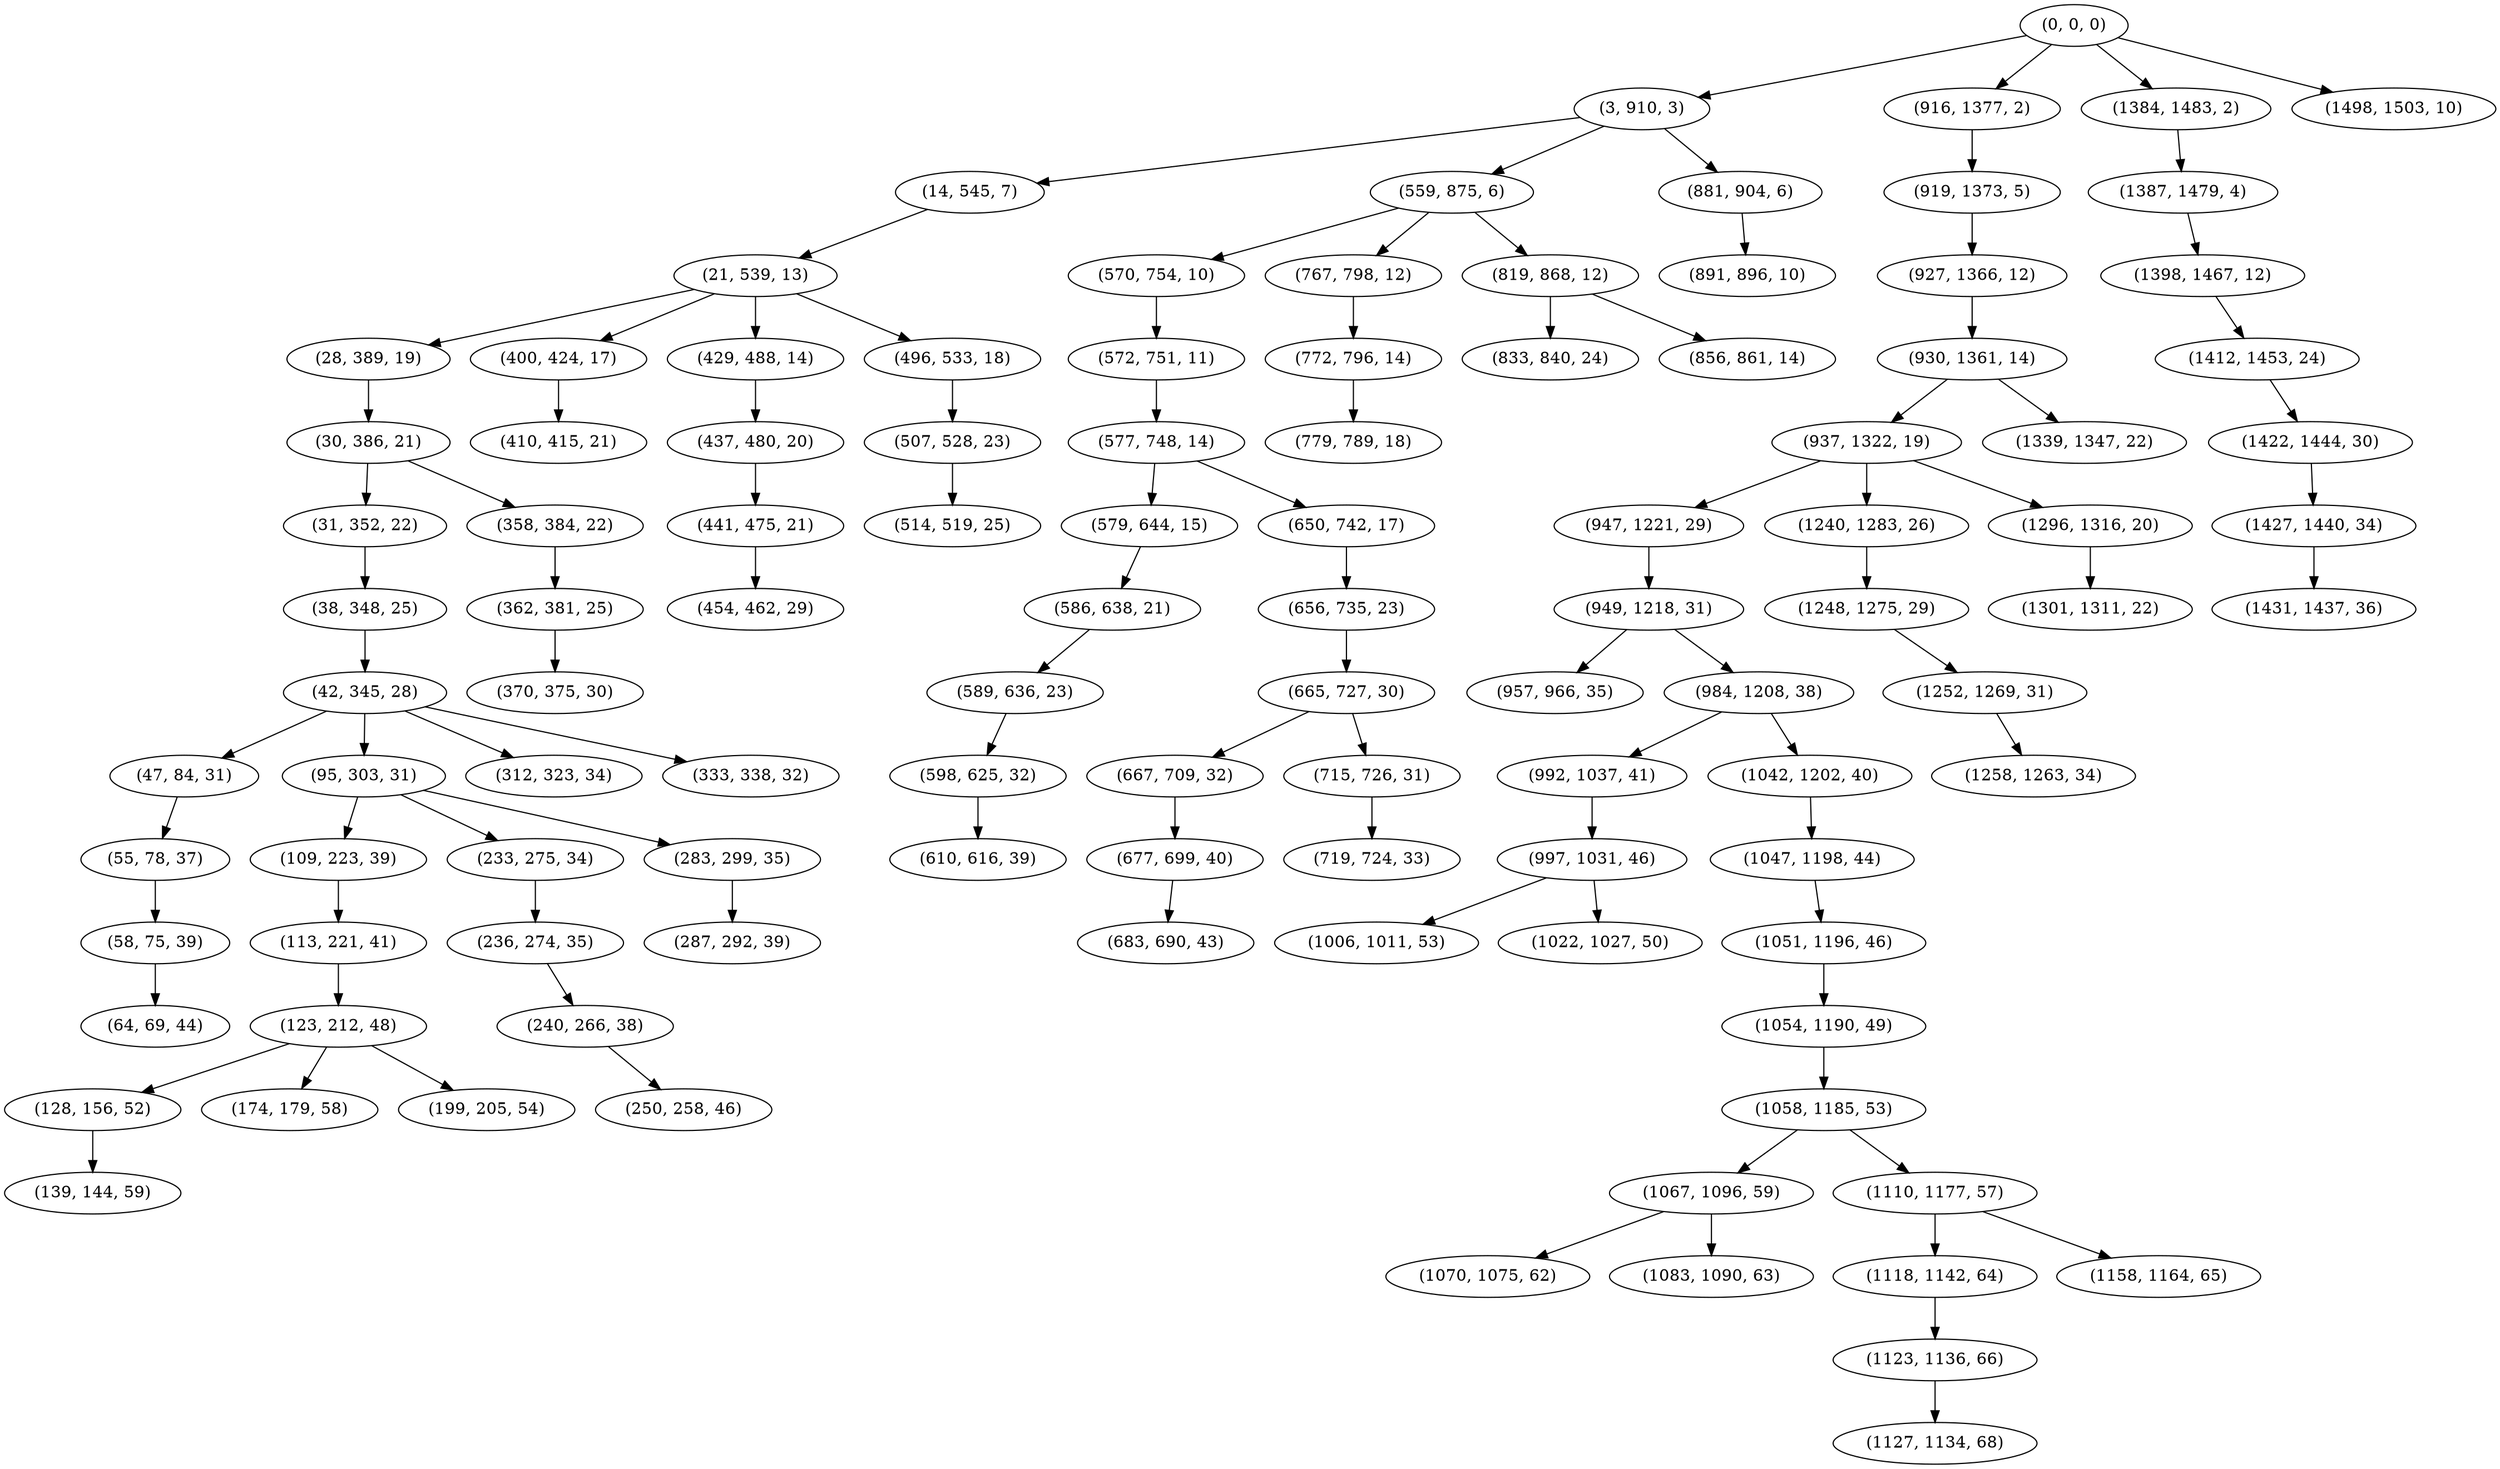 digraph tree {
    "(0, 0, 0)";
    "(3, 910, 3)";
    "(14, 545, 7)";
    "(21, 539, 13)";
    "(28, 389, 19)";
    "(30, 386, 21)";
    "(31, 352, 22)";
    "(38, 348, 25)";
    "(42, 345, 28)";
    "(47, 84, 31)";
    "(55, 78, 37)";
    "(58, 75, 39)";
    "(64, 69, 44)";
    "(95, 303, 31)";
    "(109, 223, 39)";
    "(113, 221, 41)";
    "(123, 212, 48)";
    "(128, 156, 52)";
    "(139, 144, 59)";
    "(174, 179, 58)";
    "(199, 205, 54)";
    "(233, 275, 34)";
    "(236, 274, 35)";
    "(240, 266, 38)";
    "(250, 258, 46)";
    "(283, 299, 35)";
    "(287, 292, 39)";
    "(312, 323, 34)";
    "(333, 338, 32)";
    "(358, 384, 22)";
    "(362, 381, 25)";
    "(370, 375, 30)";
    "(400, 424, 17)";
    "(410, 415, 21)";
    "(429, 488, 14)";
    "(437, 480, 20)";
    "(441, 475, 21)";
    "(454, 462, 29)";
    "(496, 533, 18)";
    "(507, 528, 23)";
    "(514, 519, 25)";
    "(559, 875, 6)";
    "(570, 754, 10)";
    "(572, 751, 11)";
    "(577, 748, 14)";
    "(579, 644, 15)";
    "(586, 638, 21)";
    "(589, 636, 23)";
    "(598, 625, 32)";
    "(610, 616, 39)";
    "(650, 742, 17)";
    "(656, 735, 23)";
    "(665, 727, 30)";
    "(667, 709, 32)";
    "(677, 699, 40)";
    "(683, 690, 43)";
    "(715, 726, 31)";
    "(719, 724, 33)";
    "(767, 798, 12)";
    "(772, 796, 14)";
    "(779, 789, 18)";
    "(819, 868, 12)";
    "(833, 840, 24)";
    "(856, 861, 14)";
    "(881, 904, 6)";
    "(891, 896, 10)";
    "(916, 1377, 2)";
    "(919, 1373, 5)";
    "(927, 1366, 12)";
    "(930, 1361, 14)";
    "(937, 1322, 19)";
    "(947, 1221, 29)";
    "(949, 1218, 31)";
    "(957, 966, 35)";
    "(984, 1208, 38)";
    "(992, 1037, 41)";
    "(997, 1031, 46)";
    "(1006, 1011, 53)";
    "(1022, 1027, 50)";
    "(1042, 1202, 40)";
    "(1047, 1198, 44)";
    "(1051, 1196, 46)";
    "(1054, 1190, 49)";
    "(1058, 1185, 53)";
    "(1067, 1096, 59)";
    "(1070, 1075, 62)";
    "(1083, 1090, 63)";
    "(1110, 1177, 57)";
    "(1118, 1142, 64)";
    "(1123, 1136, 66)";
    "(1127, 1134, 68)";
    "(1158, 1164, 65)";
    "(1240, 1283, 26)";
    "(1248, 1275, 29)";
    "(1252, 1269, 31)";
    "(1258, 1263, 34)";
    "(1296, 1316, 20)";
    "(1301, 1311, 22)";
    "(1339, 1347, 22)";
    "(1384, 1483, 2)";
    "(1387, 1479, 4)";
    "(1398, 1467, 12)";
    "(1412, 1453, 24)";
    "(1422, 1444, 30)";
    "(1427, 1440, 34)";
    "(1431, 1437, 36)";
    "(1498, 1503, 10)";
    "(0, 0, 0)" -> "(3, 910, 3)";
    "(0, 0, 0)" -> "(916, 1377, 2)";
    "(0, 0, 0)" -> "(1384, 1483, 2)";
    "(0, 0, 0)" -> "(1498, 1503, 10)";
    "(3, 910, 3)" -> "(14, 545, 7)";
    "(3, 910, 3)" -> "(559, 875, 6)";
    "(3, 910, 3)" -> "(881, 904, 6)";
    "(14, 545, 7)" -> "(21, 539, 13)";
    "(21, 539, 13)" -> "(28, 389, 19)";
    "(21, 539, 13)" -> "(400, 424, 17)";
    "(21, 539, 13)" -> "(429, 488, 14)";
    "(21, 539, 13)" -> "(496, 533, 18)";
    "(28, 389, 19)" -> "(30, 386, 21)";
    "(30, 386, 21)" -> "(31, 352, 22)";
    "(30, 386, 21)" -> "(358, 384, 22)";
    "(31, 352, 22)" -> "(38, 348, 25)";
    "(38, 348, 25)" -> "(42, 345, 28)";
    "(42, 345, 28)" -> "(47, 84, 31)";
    "(42, 345, 28)" -> "(95, 303, 31)";
    "(42, 345, 28)" -> "(312, 323, 34)";
    "(42, 345, 28)" -> "(333, 338, 32)";
    "(47, 84, 31)" -> "(55, 78, 37)";
    "(55, 78, 37)" -> "(58, 75, 39)";
    "(58, 75, 39)" -> "(64, 69, 44)";
    "(95, 303, 31)" -> "(109, 223, 39)";
    "(95, 303, 31)" -> "(233, 275, 34)";
    "(95, 303, 31)" -> "(283, 299, 35)";
    "(109, 223, 39)" -> "(113, 221, 41)";
    "(113, 221, 41)" -> "(123, 212, 48)";
    "(123, 212, 48)" -> "(128, 156, 52)";
    "(123, 212, 48)" -> "(174, 179, 58)";
    "(123, 212, 48)" -> "(199, 205, 54)";
    "(128, 156, 52)" -> "(139, 144, 59)";
    "(233, 275, 34)" -> "(236, 274, 35)";
    "(236, 274, 35)" -> "(240, 266, 38)";
    "(240, 266, 38)" -> "(250, 258, 46)";
    "(283, 299, 35)" -> "(287, 292, 39)";
    "(358, 384, 22)" -> "(362, 381, 25)";
    "(362, 381, 25)" -> "(370, 375, 30)";
    "(400, 424, 17)" -> "(410, 415, 21)";
    "(429, 488, 14)" -> "(437, 480, 20)";
    "(437, 480, 20)" -> "(441, 475, 21)";
    "(441, 475, 21)" -> "(454, 462, 29)";
    "(496, 533, 18)" -> "(507, 528, 23)";
    "(507, 528, 23)" -> "(514, 519, 25)";
    "(559, 875, 6)" -> "(570, 754, 10)";
    "(559, 875, 6)" -> "(767, 798, 12)";
    "(559, 875, 6)" -> "(819, 868, 12)";
    "(570, 754, 10)" -> "(572, 751, 11)";
    "(572, 751, 11)" -> "(577, 748, 14)";
    "(577, 748, 14)" -> "(579, 644, 15)";
    "(577, 748, 14)" -> "(650, 742, 17)";
    "(579, 644, 15)" -> "(586, 638, 21)";
    "(586, 638, 21)" -> "(589, 636, 23)";
    "(589, 636, 23)" -> "(598, 625, 32)";
    "(598, 625, 32)" -> "(610, 616, 39)";
    "(650, 742, 17)" -> "(656, 735, 23)";
    "(656, 735, 23)" -> "(665, 727, 30)";
    "(665, 727, 30)" -> "(667, 709, 32)";
    "(665, 727, 30)" -> "(715, 726, 31)";
    "(667, 709, 32)" -> "(677, 699, 40)";
    "(677, 699, 40)" -> "(683, 690, 43)";
    "(715, 726, 31)" -> "(719, 724, 33)";
    "(767, 798, 12)" -> "(772, 796, 14)";
    "(772, 796, 14)" -> "(779, 789, 18)";
    "(819, 868, 12)" -> "(833, 840, 24)";
    "(819, 868, 12)" -> "(856, 861, 14)";
    "(881, 904, 6)" -> "(891, 896, 10)";
    "(916, 1377, 2)" -> "(919, 1373, 5)";
    "(919, 1373, 5)" -> "(927, 1366, 12)";
    "(927, 1366, 12)" -> "(930, 1361, 14)";
    "(930, 1361, 14)" -> "(937, 1322, 19)";
    "(930, 1361, 14)" -> "(1339, 1347, 22)";
    "(937, 1322, 19)" -> "(947, 1221, 29)";
    "(937, 1322, 19)" -> "(1240, 1283, 26)";
    "(937, 1322, 19)" -> "(1296, 1316, 20)";
    "(947, 1221, 29)" -> "(949, 1218, 31)";
    "(949, 1218, 31)" -> "(957, 966, 35)";
    "(949, 1218, 31)" -> "(984, 1208, 38)";
    "(984, 1208, 38)" -> "(992, 1037, 41)";
    "(984, 1208, 38)" -> "(1042, 1202, 40)";
    "(992, 1037, 41)" -> "(997, 1031, 46)";
    "(997, 1031, 46)" -> "(1006, 1011, 53)";
    "(997, 1031, 46)" -> "(1022, 1027, 50)";
    "(1042, 1202, 40)" -> "(1047, 1198, 44)";
    "(1047, 1198, 44)" -> "(1051, 1196, 46)";
    "(1051, 1196, 46)" -> "(1054, 1190, 49)";
    "(1054, 1190, 49)" -> "(1058, 1185, 53)";
    "(1058, 1185, 53)" -> "(1067, 1096, 59)";
    "(1058, 1185, 53)" -> "(1110, 1177, 57)";
    "(1067, 1096, 59)" -> "(1070, 1075, 62)";
    "(1067, 1096, 59)" -> "(1083, 1090, 63)";
    "(1110, 1177, 57)" -> "(1118, 1142, 64)";
    "(1110, 1177, 57)" -> "(1158, 1164, 65)";
    "(1118, 1142, 64)" -> "(1123, 1136, 66)";
    "(1123, 1136, 66)" -> "(1127, 1134, 68)";
    "(1240, 1283, 26)" -> "(1248, 1275, 29)";
    "(1248, 1275, 29)" -> "(1252, 1269, 31)";
    "(1252, 1269, 31)" -> "(1258, 1263, 34)";
    "(1296, 1316, 20)" -> "(1301, 1311, 22)";
    "(1384, 1483, 2)" -> "(1387, 1479, 4)";
    "(1387, 1479, 4)" -> "(1398, 1467, 12)";
    "(1398, 1467, 12)" -> "(1412, 1453, 24)";
    "(1412, 1453, 24)" -> "(1422, 1444, 30)";
    "(1422, 1444, 30)" -> "(1427, 1440, 34)";
    "(1427, 1440, 34)" -> "(1431, 1437, 36)";
}
